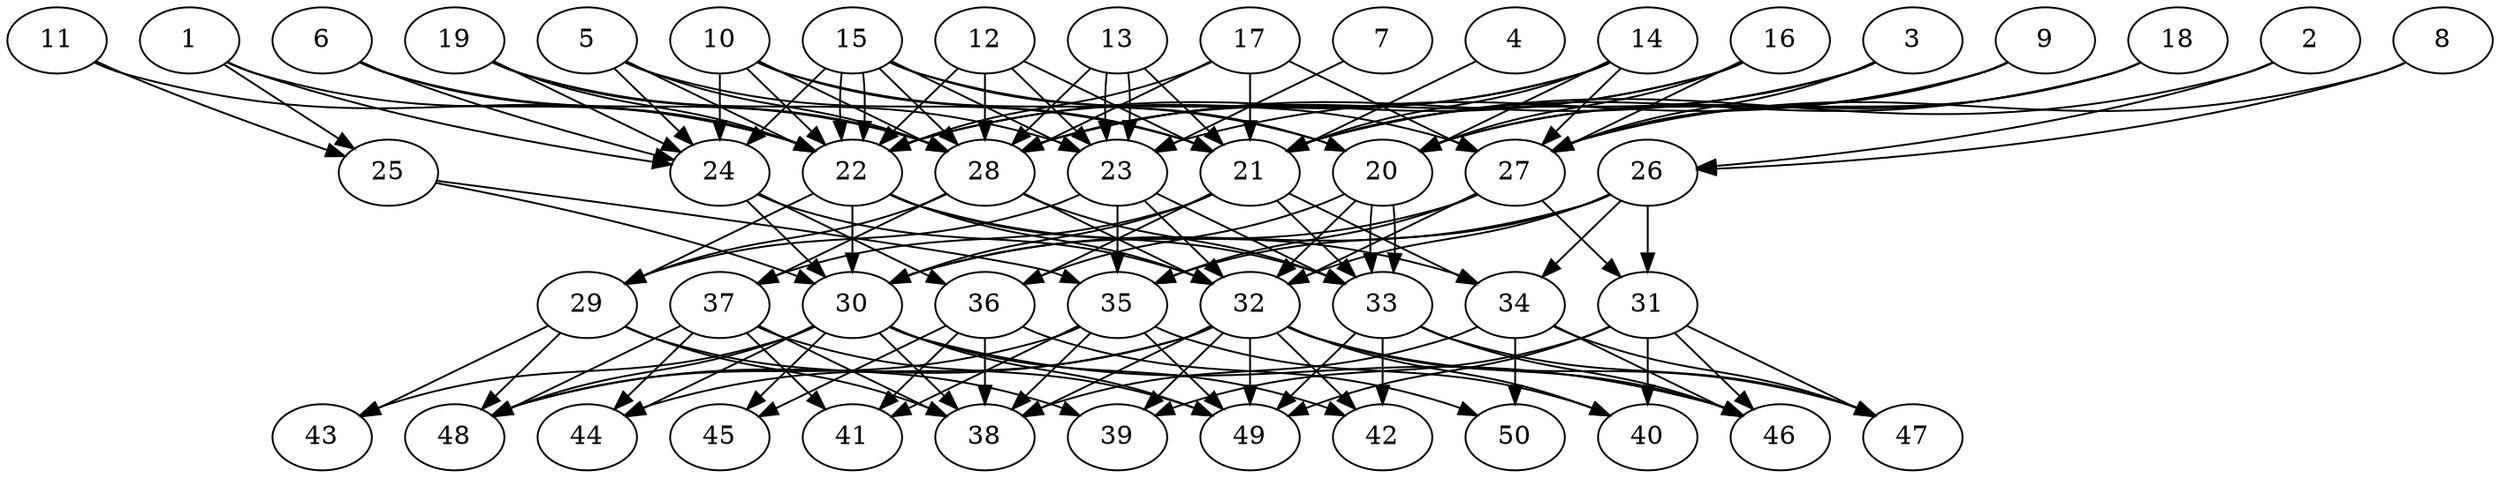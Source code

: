 // DAG automatically generated by daggen at Thu Oct  3 14:07:56 2019
// ./daggen --dot -n 50 --ccr 0.4 --fat 0.7 --regular 0.5 --density 0.7 --mindata 5242880 --maxdata 52428800 
digraph G {
  1 [size="102284800", alpha="0.13", expect_size="40913920"] 
  1 -> 22 [size ="40913920"]
  1 -> 24 [size ="40913920"]
  1 -> 25 [size ="40913920"]
  2 [size="107054080", alpha="0.03", expect_size="42821632"] 
  2 -> 21 [size ="42821632"]
  2 -> 26 [size ="42821632"]
  3 [size="68021760", alpha="0.17", expect_size="27208704"] 
  3 -> 21 [size ="27208704"]
  3 -> 27 [size ="27208704"]
  3 -> 28 [size ="27208704"]
  4 [size="94108160", alpha="0.08", expect_size="37643264"] 
  4 -> 21 [size ="37643264"]
  5 [size="70376960", alpha="0.05", expect_size="28150784"] 
  5 -> 21 [size ="28150784"]
  5 -> 22 [size ="28150784"]
  5 -> 24 [size ="28150784"]
  5 -> 28 [size ="28150784"]
  6 [size="48256000", alpha="0.03", expect_size="19302400"] 
  6 -> 22 [size ="19302400"]
  6 -> 24 [size ="19302400"]
  6 -> 28 [size ="19302400"]
  7 [size="122616320", alpha="0.13", expect_size="49046528"] 
  7 -> 23 [size ="49046528"]
  8 [size="98688000", alpha="0.15", expect_size="39475200"] 
  8 -> 26 [size ="39475200"]
  8 -> 27 [size ="39475200"]
  9 [size="36428800", alpha="0.15", expect_size="14571520"] 
  9 -> 20 [size ="14571520"]
  9 -> 23 [size ="14571520"]
  9 -> 27 [size ="14571520"]
  10 [size="129185280", alpha="0.18", expect_size="51674112"] 
  10 -> 20 [size ="51674112"]
  10 -> 21 [size ="51674112"]
  10 -> 22 [size ="51674112"]
  10 -> 24 [size ="51674112"]
  10 -> 28 [size ="51674112"]
  11 [size="115543040", alpha="0.10", expect_size="46217216"] 
  11 -> 22 [size ="46217216"]
  11 -> 25 [size ="46217216"]
  12 [size="75868160", alpha="0.15", expect_size="30347264"] 
  12 -> 21 [size ="30347264"]
  12 -> 22 [size ="30347264"]
  12 -> 23 [size ="30347264"]
  12 -> 28 [size ="30347264"]
  13 [size="95168000", alpha="0.13", expect_size="38067200"] 
  13 -> 21 [size ="38067200"]
  13 -> 23 [size ="38067200"]
  13 -> 23 [size ="38067200"]
  13 -> 28 [size ="38067200"]
  14 [size="75422720", alpha="0.11", expect_size="30169088"] 
  14 -> 20 [size ="30169088"]
  14 -> 21 [size ="30169088"]
  14 -> 22 [size ="30169088"]
  14 -> 27 [size ="30169088"]
  14 -> 28 [size ="30169088"]
  15 [size="123345920", alpha="0.14", expect_size="49338368"] 
  15 -> 20 [size ="49338368"]
  15 -> 22 [size ="49338368"]
  15 -> 22 [size ="49338368"]
  15 -> 23 [size ="49338368"]
  15 -> 24 [size ="49338368"]
  15 -> 27 [size ="49338368"]
  15 -> 28 [size ="49338368"]
  16 [size="33556480", alpha="0.04", expect_size="13422592"] 
  16 -> 20 [size ="13422592"]
  16 -> 22 [size ="13422592"]
  16 -> 27 [size ="13422592"]
  16 -> 28 [size ="13422592"]
  17 [size="48604160", alpha="0.09", expect_size="19441664"] 
  17 -> 21 [size ="19441664"]
  17 -> 22 [size ="19441664"]
  17 -> 27 [size ="19441664"]
  17 -> 28 [size ="19441664"]
  18 [size="125895680", alpha="0.10", expect_size="50358272"] 
  18 -> 20 [size ="50358272"]
  18 -> 21 [size ="50358272"]
  18 -> 27 [size ="50358272"]
  19 [size="95951360", alpha="0.09", expect_size="38380544"] 
  19 -> 22 [size ="38380544"]
  19 -> 23 [size ="38380544"]
  19 -> 24 [size ="38380544"]
  19 -> 28 [size ="38380544"]
  20 [size="67758080", alpha="0.10", expect_size="27103232"] 
  20 -> 32 [size ="27103232"]
  20 -> 33 [size ="27103232"]
  20 -> 33 [size ="27103232"]
  20 -> 36 [size ="27103232"]
  21 [size="54400000", alpha="0.06", expect_size="21760000"] 
  21 -> 30 [size ="21760000"]
  21 -> 33 [size ="21760000"]
  21 -> 34 [size ="21760000"]
  21 -> 36 [size ="21760000"]
  21 -> 37 [size ="21760000"]
  22 [size="115223040", alpha="0.18", expect_size="46089216"] 
  22 -> 29 [size ="46089216"]
  22 -> 30 [size ="46089216"]
  22 -> 32 [size ="46089216"]
  22 -> 33 [size ="46089216"]
  22 -> 34 [size ="46089216"]
  23 [size="86067200", alpha="0.19", expect_size="34426880"] 
  23 -> 29 [size ="34426880"]
  23 -> 32 [size ="34426880"]
  23 -> 33 [size ="34426880"]
  23 -> 35 [size ="34426880"]
  24 [size="44613120", alpha="0.14", expect_size="17845248"] 
  24 -> 30 [size ="17845248"]
  24 -> 32 [size ="17845248"]
  24 -> 36 [size ="17845248"]
  25 [size="109693440", alpha="0.19", expect_size="43877376"] 
  25 -> 30 [size ="43877376"]
  25 -> 35 [size ="43877376"]
  26 [size="75765760", alpha="0.09", expect_size="30306304"] 
  26 -> 30 [size ="30306304"]
  26 -> 31 [size ="30306304"]
  26 -> 32 [size ="30306304"]
  26 -> 34 [size ="30306304"]
  26 -> 35 [size ="30306304"]
  27 [size="98350080", alpha="0.18", expect_size="39340032"] 
  27 -> 30 [size ="39340032"]
  27 -> 31 [size ="39340032"]
  27 -> 32 [size ="39340032"]
  27 -> 35 [size ="39340032"]
  28 [size="30630400", alpha="0.02", expect_size="12252160"] 
  28 -> 29 [size ="12252160"]
  28 -> 32 [size ="12252160"]
  28 -> 33 [size ="12252160"]
  28 -> 37 [size ="12252160"]
  29 [size="89692160", alpha="0.10", expect_size="35876864"] 
  29 -> 38 [size ="35876864"]
  29 -> 39 [size ="35876864"]
  29 -> 43 [size ="35876864"]
  29 -> 48 [size ="35876864"]
  30 [size="22648320", alpha="0.17", expect_size="9059328"] 
  30 -> 38 [size ="9059328"]
  30 -> 42 [size ="9059328"]
  30 -> 43 [size ="9059328"]
  30 -> 44 [size ="9059328"]
  30 -> 45 [size ="9059328"]
  30 -> 46 [size ="9059328"]
  30 -> 48 [size ="9059328"]
  30 -> 49 [size ="9059328"]
  31 [size="78937600", alpha="0.02", expect_size="31575040"] 
  31 -> 39 [size ="31575040"]
  31 -> 40 [size ="31575040"]
  31 -> 46 [size ="31575040"]
  31 -> 47 [size ="31575040"]
  31 -> 49 [size ="31575040"]
  32 [size="111802880", alpha="0.17", expect_size="44721152"] 
  32 -> 38 [size ="44721152"]
  32 -> 39 [size ="44721152"]
  32 -> 40 [size ="44721152"]
  32 -> 42 [size ="44721152"]
  32 -> 44 [size ="44721152"]
  32 -> 46 [size ="44721152"]
  32 -> 47 [size ="44721152"]
  32 -> 48 [size ="44721152"]
  32 -> 49 [size ="44721152"]
  33 [size="97233920", alpha="0.07", expect_size="38893568"] 
  33 -> 42 [size ="38893568"]
  33 -> 46 [size ="38893568"]
  33 -> 47 [size ="38893568"]
  33 -> 49 [size ="38893568"]
  34 [size="90142720", alpha="0.07", expect_size="36057088"] 
  34 -> 38 [size ="36057088"]
  34 -> 46 [size ="36057088"]
  34 -> 47 [size ="36057088"]
  34 -> 50 [size ="36057088"]
  35 [size="53568000", alpha="0.05", expect_size="21427200"] 
  35 -> 38 [size ="21427200"]
  35 -> 40 [size ="21427200"]
  35 -> 41 [size ="21427200"]
  35 -> 48 [size ="21427200"]
  35 -> 49 [size ="21427200"]
  36 [size="44782080", alpha="0.07", expect_size="17912832"] 
  36 -> 38 [size ="17912832"]
  36 -> 41 [size ="17912832"]
  36 -> 45 [size ="17912832"]
  36 -> 50 [size ="17912832"]
  37 [size="98936320", alpha="0.15", expect_size="39574528"] 
  37 -> 38 [size ="39574528"]
  37 -> 41 [size ="39574528"]
  37 -> 44 [size ="39574528"]
  37 -> 48 [size ="39574528"]
  37 -> 49 [size ="39574528"]
  38 [size="89612800", alpha="0.02", expect_size="35845120"] 
  39 [size="102392320", alpha="0.04", expect_size="40956928"] 
  40 [size="42631680", alpha="0.14", expect_size="17052672"] 
  41 [size="26411520", alpha="0.12", expect_size="10564608"] 
  42 [size="38202880", alpha="0.06", expect_size="15281152"] 
  43 [size="22807040", alpha="0.13", expect_size="9122816"] 
  44 [size="62282240", alpha="0.06", expect_size="24912896"] 
  45 [size="100981760", alpha="0.15", expect_size="40392704"] 
  46 [size="13219840", alpha="0.14", expect_size="5287936"] 
  47 [size="55372800", alpha="0.08", expect_size="22149120"] 
  48 [size="27015680", alpha="0.05", expect_size="10806272"] 
  49 [size="40934400", alpha="0.15", expect_size="16373760"] 
  50 [size="62010880", alpha="0.07", expect_size="24804352"] 
}
